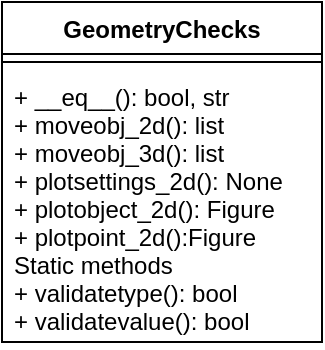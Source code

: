 <mxfile version="15.3.4" type="github">
  <diagram id="C5RBs43oDa-KdzZeNtuy" name="Page-1">
    <mxGraphModel dx="1422" dy="781" grid="1" gridSize="10" guides="1" tooltips="1" connect="1" arrows="1" fold="1" page="1" pageScale="1" pageWidth="827" pageHeight="1169" math="0" shadow="0">
      <root>
        <mxCell id="WIyWlLk6GJQsqaUBKTNV-0" />
        <mxCell id="WIyWlLk6GJQsqaUBKTNV-1" parent="WIyWlLk6GJQsqaUBKTNV-0" />
        <mxCell id="X3MB3wf28BcrDCyUmtVt-0" value="GeometryChecks" style="swimlane;fontStyle=1;align=center;verticalAlign=top;childLayout=stackLayout;horizontal=1;startSize=26;horizontalStack=0;resizeParent=1;resizeParentMax=0;resizeLast=0;collapsible=1;marginBottom=0;hachureGap=4;pointerEvents=0;" vertex="1" parent="WIyWlLk6GJQsqaUBKTNV-1">
          <mxGeometry x="334" y="30" width="160" height="170" as="geometry" />
        </mxCell>
        <mxCell id="X3MB3wf28BcrDCyUmtVt-2" value="" style="line;strokeWidth=1;fillColor=none;align=left;verticalAlign=middle;spacingTop=-1;spacingLeft=3;spacingRight=3;rotatable=0;labelPosition=right;points=[];portConstraint=eastwest;" vertex="1" parent="X3MB3wf28BcrDCyUmtVt-0">
          <mxGeometry y="26" width="160" height="8" as="geometry" />
        </mxCell>
        <mxCell id="X3MB3wf28BcrDCyUmtVt-3" value="+ __eq__(): bool, str&#xa;+ moveobj_2d(): list&#xa;+ moveobj_3d(): list&#xa;+ plotsettings_2d(): None&#xa;+ plotobject_2d(): Figure&#xa;+ plotpoint_2d():Figure&#xa;Static methods&#xa;+ validatetype(): bool&#xa;+ validatevalue(): bool" style="text;strokeColor=none;fillColor=none;align=left;verticalAlign=top;spacingLeft=4;spacingRight=4;overflow=hidden;rotatable=0;points=[[0,0.5],[1,0.5]];portConstraint=eastwest;" vertex="1" parent="X3MB3wf28BcrDCyUmtVt-0">
          <mxGeometry y="34" width="160" height="136" as="geometry" />
        </mxCell>
      </root>
    </mxGraphModel>
  </diagram>
</mxfile>
